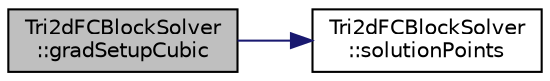 digraph "Tri2dFCBlockSolver::gradSetupCubic"
{
  edge [fontname="Helvetica",fontsize="10",labelfontname="Helvetica",labelfontsize="10"];
  node [fontname="Helvetica",fontsize="10",shape=record];
  rankdir="LR";
  Node1 [label="Tri2dFCBlockSolver\l::gradSetupCubic",height=0.2,width=0.4,color="black", fillcolor="grey75", style="filled" fontcolor="black"];
  Node1 -> Node2 [color="midnightblue",fontsize="10",style="solid",fontname="Helvetica"];
  Node2 [label="Tri2dFCBlockSolver\l::solutionPoints",height=0.2,width=0.4,color="black", fillcolor="white", style="filled",URL="$classTri2dFCBlockSolver.html#af85bea6048c0c2ad865934e8e109968d",tooltip="Returns solution point locations in the standard equilateral triangle. "];
}
